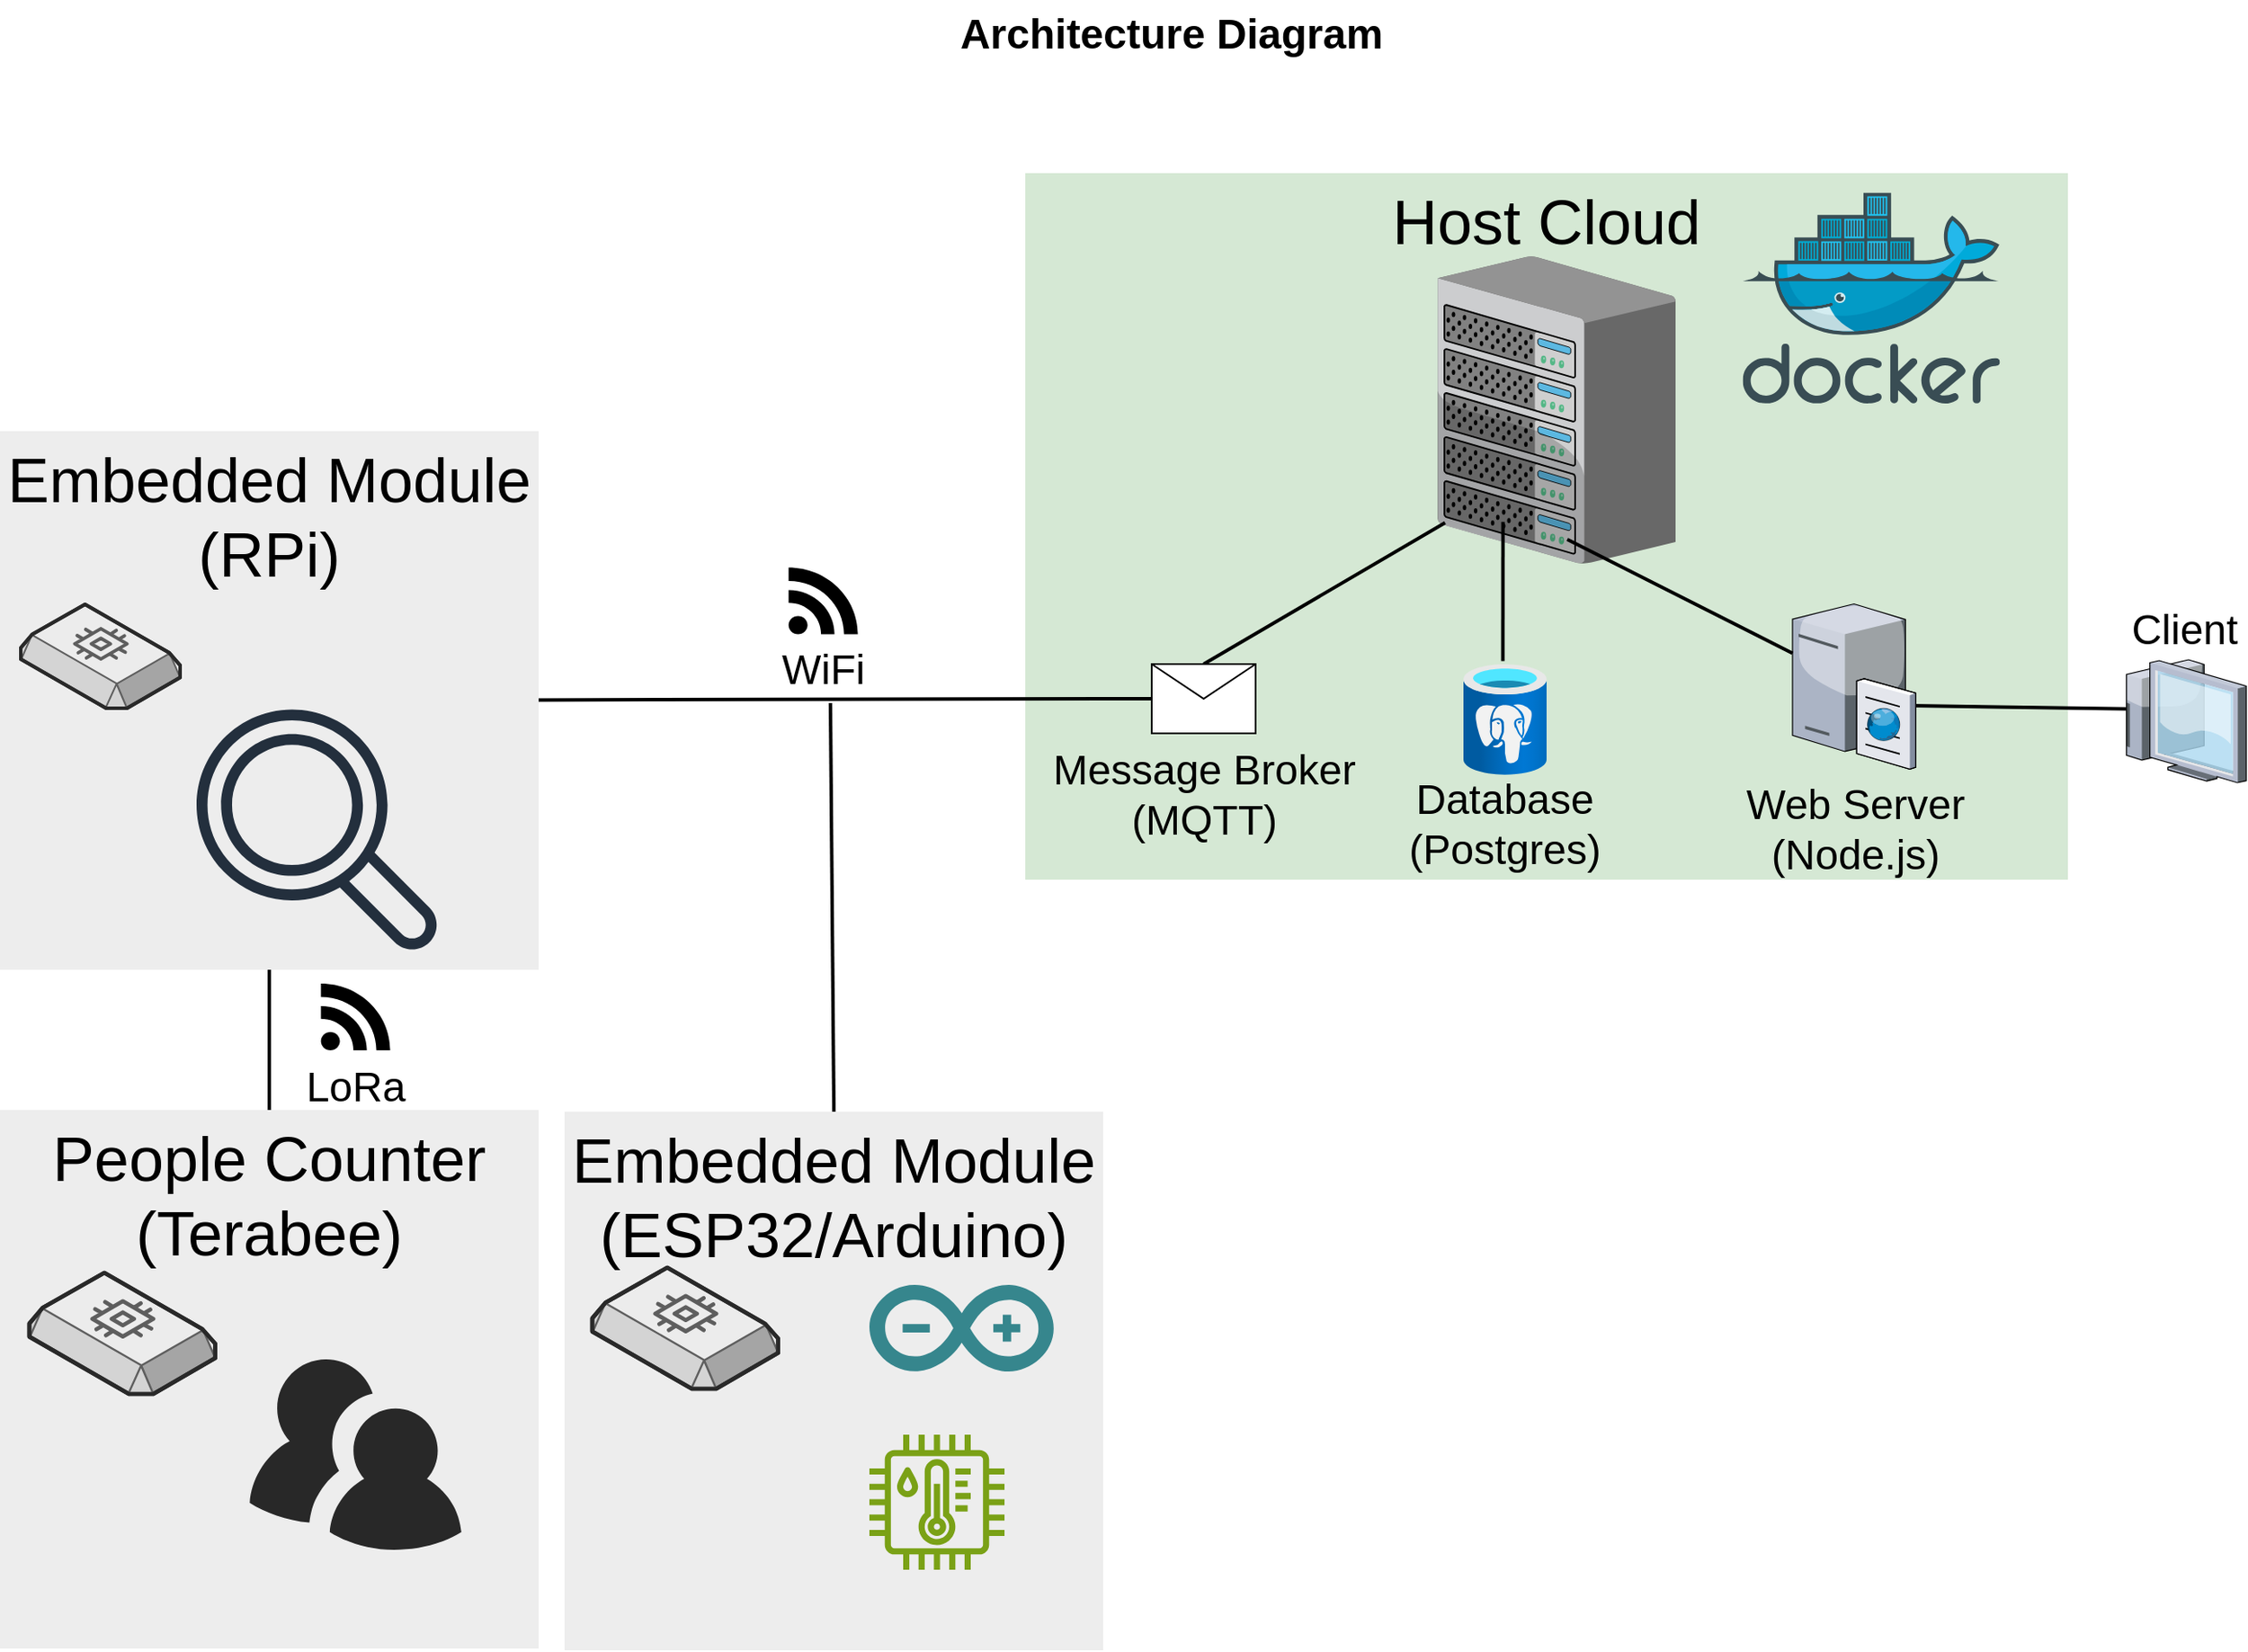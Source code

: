 <mxfile version="26.0.15">
  <diagram name="Page-1" id="e3a06f82-3646-2815-327d-82caf3d4e204">
    <mxGraphModel dx="1720" dy="759" grid="1" gridSize="10" guides="1" tooltips="1" connect="1" arrows="1" fold="1" page="1" pageScale="1.5" pageWidth="1169" pageHeight="826" background="none" math="0" shadow="0">
      <root>
        <mxCell id="0" style=";html=1;" />
        <mxCell id="1" style=";html=1;" parent="0" />
        <mxCell id="y-3M5qs4vGqmPAsc8c7I-2" value="&lt;font style=&quot;font-size: 36px;&quot;&gt;Embedded Module (ESP32/Arduino)&lt;/font&gt;" style="whiteSpace=wrap;html=1;fillColor=#EDEDED;fontSize=14;strokeColor=none;verticalAlign=top;" vertex="1" parent="1">
          <mxGeometry x="474" y="672" width="311" height="311" as="geometry" />
        </mxCell>
        <mxCell id="6a7d8f32e03d9370-60" value="&lt;span style=&quot;font-size: 36px;&quot;&gt;Host Cloud&lt;/span&gt;" style="whiteSpace=wrap;html=1;fillColor=#d5e8d4;fontSize=14;strokeColor=none;verticalAlign=top;" parent="1" vertex="1">
          <mxGeometry x="740" y="130" width="602" height="408" as="geometry" />
        </mxCell>
        <mxCell id="6a7d8f32e03d9370-59" value="&lt;font style=&quot;font-size: 36px;&quot;&gt;Embedded Module (RPi)&lt;/font&gt;" style="whiteSpace=wrap;html=1;fillColor=#EDEDED;fontSize=14;strokeColor=none;verticalAlign=top;" parent="1" vertex="1">
          <mxGeometry x="148" y="279" width="311" height="311" as="geometry" />
        </mxCell>
        <mxCell id="6a7d8f32e03d9370-52" style="edgeStyle=none;rounded=0;html=1;startSize=10;endSize=10;jettySize=auto;orthogonalLoop=1;fontSize=14;endArrow=none;endFill=0;strokeWidth=2;entryX=0.187;entryY=0.401;entryDx=0;entryDy=0;entryPerimeter=0;exitX=0.961;exitY=0.626;exitDx=0;exitDy=0;exitPerimeter=0;" parent="1" source="6a7d8f32e03d9370-15" target="6a7d8f32e03d9370-27" edge="1">
          <mxGeometry relative="1" as="geometry">
            <mxPoint x="1264" y="433.307" as="sourcePoint" />
          </mxGeometry>
        </mxCell>
        <mxCell id="6a7d8f32e03d9370-15" value="&lt;font style=&quot;font-size: 24px;&quot;&gt;Web Server&lt;/font&gt;&lt;div&gt;&lt;font style=&quot;font-size: 24px;&quot;&gt;(Node.js)&lt;/font&gt;&lt;/div&gt;" style="verticalLabelPosition=bottom;aspect=fixed;html=1;verticalAlign=top;strokeColor=none;shape=mxgraph.citrix.cache_server;fillColor=#66B2FF;gradientColor=#0066CC;fontSize=14;labelPosition=center;align=center;" parent="1" vertex="1">
          <mxGeometry x="1183" y="376.5" width="71" height="97.5" as="geometry" />
        </mxCell>
        <mxCell id="6a7d8f32e03d9370-16" value="" style="verticalLabelPosition=top;aspect=fixed;html=1;verticalAlign=bottom;strokeColor=none;shape=mxgraph.citrix.chassis;fillColor=#66B2FF;gradientColor=#0066CC;fontSize=14;labelPosition=center;align=center;" parent="1" vertex="1">
          <mxGeometry x="978" y="178" width="137.5" height="177.5" as="geometry" />
        </mxCell>
        <mxCell id="6a7d8f32e03d9370-47" style="edgeStyle=none;rounded=0;html=1;startSize=10;endSize=10;jettySize=auto;orthogonalLoop=1;fontSize=14;endArrow=none;endFill=0;strokeWidth=2;exitX=0.5;exitY=0;exitDx=0;exitDy=0;entryX=0.032;entryY=0.867;entryDx=0;entryDy=0;entryPerimeter=0;" parent="1" source="qWdEIRByMjNaHTq9e7Bd-4" target="6a7d8f32e03d9370-16" edge="1">
          <mxGeometry relative="1" as="geometry">
            <mxPoint x="637" y="78.91" as="sourcePoint" />
          </mxGeometry>
        </mxCell>
        <mxCell id="6a7d8f32e03d9370-48" style="edgeStyle=none;rounded=0;html=1;startSize=10;endSize=10;jettySize=auto;orthogonalLoop=1;fontSize=14;endArrow=none;endFill=0;strokeWidth=2;exitX=0.474;exitY=-0.028;exitDx=0;exitDy=0;exitPerimeter=0;entryX=0.275;entryY=0.864;entryDx=0;entryDy=0;entryPerimeter=0;" parent="1" source="qWdEIRByMjNaHTq9e7Bd-6" target="6a7d8f32e03d9370-16" edge="1">
          <mxGeometry relative="1" as="geometry">
            <mxPoint x="636.81" y="213" as="sourcePoint" />
            <mxPoint x="1014" y="350" as="targetPoint" />
          </mxGeometry>
        </mxCell>
        <mxCell id="6a7d8f32e03d9370-55" style="edgeStyle=none;rounded=0;html=1;startSize=10;endSize=10;jettySize=auto;orthogonalLoop=1;fontSize=14;endArrow=none;endFill=0;strokeWidth=2;entryX=0.545;entryY=0.921;entryDx=0;entryDy=0;entryPerimeter=0;" parent="1" source="6a7d8f32e03d9370-15" target="6a7d8f32e03d9370-16" edge="1">
          <mxGeometry relative="1" as="geometry">
            <mxPoint x="1193" y="414.493" as="sourcePoint" />
          </mxGeometry>
        </mxCell>
        <mxCell id="6a7d8f32e03d9370-27" value="&lt;font style=&quot;font-size: 24px;&quot;&gt;Client&lt;/font&gt;" style="verticalLabelPosition=top;aspect=fixed;html=1;verticalAlign=bottom;strokeColor=none;shape=mxgraph.citrix.thin_client;fillColor=#66B2FF;gradientColor=#0066CC;fontSize=14;labelPosition=center;align=center;" parent="1" vertex="1">
          <mxGeometry x="1372" y="411" width="73" height="71" as="geometry" />
        </mxCell>
        <mxCell id="6a7d8f32e03d9370-62" value="Architecture Diagram" style="text;strokeColor=none;fillColor=none;html=1;fontSize=24;fontStyle=1;verticalAlign=middle;align=center;" parent="1" vertex="1">
          <mxGeometry x="393" y="30" width="861" height="40" as="geometry" />
        </mxCell>
        <mxCell id="qWdEIRByMjNaHTq9e7Bd-4" value="&lt;font style=&quot;font-size: 24px;&quot;&gt;Message Broker&lt;/font&gt;&lt;div&gt;&lt;font style=&quot;font-size: 24px;&quot;&gt;(MQTT)&lt;/font&gt;&lt;/div&gt;" style="shape=message;html=1;html=1;outlineConnect=0;labelPosition=center;verticalLabelPosition=bottom;align=center;verticalAlign=top;" parent="1" vertex="1">
          <mxGeometry x="813" y="413.5" width="60" height="40" as="geometry" />
        </mxCell>
        <mxCell id="qWdEIRByMjNaHTq9e7Bd-6" value="" style="image;aspect=fixed;html=1;points=[];align=center;fontSize=12;image=img/lib/azure2/databases/Azure_Database_PostgreSQL_Server.svg;" parent="1" vertex="1">
          <mxGeometry x="993" y="413.5" width="48" height="64" as="geometry" />
        </mxCell>
        <mxCell id="qWdEIRByMjNaHTq9e7Bd-8" value="" style="image;sketch=0;aspect=fixed;html=1;points=[];align=center;fontSize=12;image=img/lib/mscae/Docker.svg;" parent="1" vertex="1">
          <mxGeometry x="1154.23" y="141.2" width="148.54" height="121.8" as="geometry" />
        </mxCell>
        <mxCell id="qWdEIRByMjNaHTq9e7Bd-9" value="" style="shape=image;html=1;verticalAlign=top;verticalLabelPosition=bottom;labelBackgroundColor=#ffffff;imageAspect=0;aspect=fixed;image=https://cdn1.iconfinder.com/data/icons/fruit-136/64/Fruit_iconfree_Filled_Outline_raspberry-healthy-organic-food-fruit_icon-128.png" parent="1" vertex="1">
          <mxGeometry x="366" y="376.5" width="86.5" height="86.5" as="geometry" />
        </mxCell>
        <mxCell id="qWdEIRByMjNaHTq9e7Bd-10" value="" style="dashed=0;outlineConnect=0;html=1;align=center;labelPosition=center;verticalLabelPosition=bottom;verticalAlign=top;shape=mxgraph.weblogos.arduino;fillColor=#36868D;strokeColor=none" parent="1" vertex="1">
          <mxGeometry x="650" y="772" width="106.4" height="50" as="geometry" />
        </mxCell>
        <mxCell id="qWdEIRByMjNaHTq9e7Bd-11" value="" style="verticalLabelPosition=bottom;html=1;verticalAlign=top;strokeWidth=1;align=center;outlineConnect=0;dashed=0;outlineConnect=0;shape=mxgraph.aws3d.ebs2;fillColor=#ECECEC;strokeColor=#5E5E5E;aspect=fixed;" parent="1" vertex="1">
          <mxGeometry x="490" y="762" width="107.33" height="70" as="geometry" />
        </mxCell>
        <mxCell id="qWdEIRByMjNaHTq9e7Bd-13" value="" style="sketch=0;outlineConnect=0;fontColor=#232F3E;gradientColor=none;fillColor=#7AA116;strokeColor=none;dashed=0;verticalLabelPosition=bottom;verticalAlign=top;align=center;html=1;fontSize=12;fontStyle=0;aspect=fixed;pointerEvents=1;shape=mxgraph.aws4.iot_thing_temperature_humidity_sensor;" parent="1" vertex="1">
          <mxGeometry x="650" y="858.5" width="78" height="78" as="geometry" />
        </mxCell>
        <mxCell id="qWdEIRByMjNaHTq9e7Bd-15" value="" style="shape=image;html=1;verticalAlign=top;verticalLabelPosition=bottom;labelBackgroundColor=#ffffff;imageAspect=0;aspect=fixed;image=https://cdn0.iconfinder.com/data/icons/phosphor-fill-vol-4/256/speaker-simple-high-fill-128.png" parent="1" vertex="1">
          <mxGeometry x="522" y="848.5" width="98" height="98" as="geometry" />
        </mxCell>
        <mxCell id="qWdEIRByMjNaHTq9e7Bd-16" value="" style="shape=image;html=1;verticalAlign=top;verticalLabelPosition=bottom;labelBackgroundColor=#ffffff;imageAspect=0;aspect=fixed;image=https://cdn1.iconfinder.com/data/icons/2-building-line-filled/614/Factory-128.png" parent="1" vertex="1">
          <mxGeometry x="286.3" y="470" width="58" height="58" as="geometry" />
        </mxCell>
        <mxCell id="qWdEIRByMjNaHTq9e7Bd-19" value="" style="verticalLabelPosition=bottom;html=1;verticalAlign=top;strokeWidth=1;align=center;outlineConnect=0;dashed=0;outlineConnect=0;shape=mxgraph.aws3d.ebs2;fillColor=#ECECEC;strokeColor=#5E5E5E;aspect=fixed;" parent="1" vertex="1">
          <mxGeometry x="160" y="379" width="92" height="60" as="geometry" />
        </mxCell>
        <mxCell id="qWdEIRByMjNaHTq9e7Bd-20" value="" style="sketch=0;outlineConnect=0;fontColor=#232F3E;gradientColor=none;fillColor=#232F3D;strokeColor=none;dashed=0;verticalLabelPosition=bottom;verticalAlign=top;align=center;html=1;fontSize=12;fontStyle=0;aspect=fixed;pointerEvents=1;shape=mxgraph.aws4.magnifying_glass_2;" parent="1" vertex="1">
          <mxGeometry x="261.5" y="439" width="140" height="140" as="geometry" />
        </mxCell>
        <mxCell id="qWdEIRByMjNaHTq9e7Bd-21" style="edgeStyle=none;rounded=0;html=1;startSize=10;endSize=10;jettySize=auto;orthogonalLoop=1;fontSize=14;endArrow=none;endFill=0;strokeWidth=2;exitX=0.5;exitY=0;exitDx=0;exitDy=0;entryX=0;entryY=0.75;entryDx=0;entryDy=0;" parent="1" source="y-3M5qs4vGqmPAsc8c7I-2" edge="1">
          <mxGeometry relative="1" as="geometry">
            <mxPoint x="632.5" y="650" as="sourcePoint" />
            <mxPoint x="627.5" y="436" as="targetPoint" />
          </mxGeometry>
        </mxCell>
        <mxCell id="qWdEIRByMjNaHTq9e7Bd-22" value="&lt;font style=&quot;font-size: 24px;&quot;&gt;WiFi&lt;/font&gt;" style="shape=mxgraph.signs.tech.rss;html=1;pointerEvents=1;fillColor=#000000;strokeColor=none;verticalLabelPosition=bottom;verticalAlign=top;align=center;" parent="1" vertex="1">
          <mxGeometry x="603.33" y="357.75" width="40" height="38.5" as="geometry" />
        </mxCell>
        <mxCell id="qWdEIRByMjNaHTq9e7Bd-23" style="edgeStyle=none;rounded=0;html=1;startSize=10;endSize=10;jettySize=auto;orthogonalLoop=1;fontSize=14;endArrow=none;endFill=0;strokeWidth=2;exitX=0;exitY=0.5;exitDx=0;exitDy=0;" parent="1" source="qWdEIRByMjNaHTq9e7Bd-4" target="6a7d8f32e03d9370-59" edge="1">
          <mxGeometry relative="1" as="geometry">
            <mxPoint x="590" y="437" as="sourcePoint" />
            <mxPoint x="590" y="375" as="targetPoint" />
          </mxGeometry>
        </mxCell>
        <mxCell id="y-3M5qs4vGqmPAsc8c7I-9" value="&lt;font style=&quot;font-size: 24px;&quot;&gt;Database&lt;/font&gt;&lt;div&gt;&lt;font style=&quot;font-size: 24px;&quot;&gt;(Postgres)&lt;/font&gt;&lt;/div&gt;" style="text;html=1;align=center;verticalAlign=middle;whiteSpace=wrap;rounded=0;" vertex="1" parent="1">
          <mxGeometry x="987" y="491" width="60" height="30" as="geometry" />
        </mxCell>
        <mxCell id="y-3M5qs4vGqmPAsc8c7I-14" value="&lt;font style=&quot;font-size: 36px;&quot;&gt;People Counter&lt;/font&gt;&lt;div&gt;&lt;font style=&quot;font-size: 36px;&quot;&gt;(Terabee)&lt;/font&gt;&lt;/div&gt;" style="whiteSpace=wrap;html=1;fillColor=#EDEDED;fontSize=14;strokeColor=none;verticalAlign=top;" vertex="1" parent="1">
          <mxGeometry x="148" y="671" width="311" height="311" as="geometry" />
        </mxCell>
        <mxCell id="y-3M5qs4vGqmPAsc8c7I-15" value="" style="verticalLabelPosition=bottom;sketch=0;html=1;fillColor=#282828;strokeColor=none;verticalAlign=top;pointerEvents=1;align=center;shape=mxgraph.cisco_safe.people_places_things_icons.icon9;" vertex="1" parent="1">
          <mxGeometry x="292.19" y="815" width="122.22" height="110" as="geometry" />
        </mxCell>
        <mxCell id="y-3M5qs4vGqmPAsc8c7I-18" value="&lt;font style=&quot;font-size: 24px;&quot;&gt;LoRa&lt;/font&gt;" style="shape=mxgraph.signs.tech.rss;html=1;pointerEvents=1;fillColor=#000000;strokeColor=none;verticalLabelPosition=bottom;verticalAlign=top;align=center;" vertex="1" parent="1">
          <mxGeometry x="333.3" y="598" width="40" height="38.5" as="geometry" />
        </mxCell>
        <mxCell id="y-3M5qs4vGqmPAsc8c7I-20" style="edgeStyle=none;rounded=0;html=1;startSize=10;endSize=10;jettySize=auto;orthogonalLoop=1;fontSize=14;endArrow=none;endFill=0;strokeWidth=2;exitX=0.5;exitY=0;exitDx=0;exitDy=0;entryX=0.5;entryY=1;entryDx=0;entryDy=0;" edge="1" parent="1" source="y-3M5qs4vGqmPAsc8c7I-14" target="6a7d8f32e03d9370-59">
          <mxGeometry relative="1" as="geometry">
            <mxPoint x="304.75" y="664" as="sourcePoint" />
            <mxPoint x="302.25" y="471" as="targetPoint" />
          </mxGeometry>
        </mxCell>
        <mxCell id="y-3M5qs4vGqmPAsc8c7I-21" value="" style="verticalLabelPosition=bottom;html=1;verticalAlign=top;strokeWidth=1;align=center;outlineConnect=0;dashed=0;outlineConnect=0;shape=mxgraph.aws3d.ebs2;fillColor=#ECECEC;strokeColor=#5E5E5E;aspect=fixed;" vertex="1" parent="1">
          <mxGeometry x="164.97" y="765" width="107.33" height="70" as="geometry" />
        </mxCell>
      </root>
    </mxGraphModel>
  </diagram>
</mxfile>
